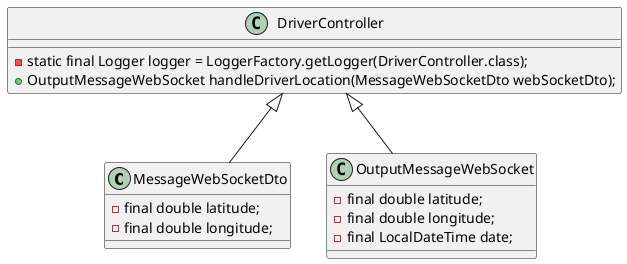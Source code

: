 @startuml
'https://plantuml.com/class-diagram

class MessageWebSocketDto {
    - final double latitude;
    - final double longitude;
}

class OutputMessageWebSocket {
    - final double latitude;
    - final double longitude;
    - final LocalDateTime date;
}

DriverController <|-- OutputMessageWebSocket
DriverController <|-- MessageWebSocketDto
class DriverController {
    - static final Logger logger = LoggerFactory.getLogger(DriverController.class);
    + OutputMessageWebSocket handleDriverLocation(MessageWebSocketDto webSocketDto);
}

@enduml